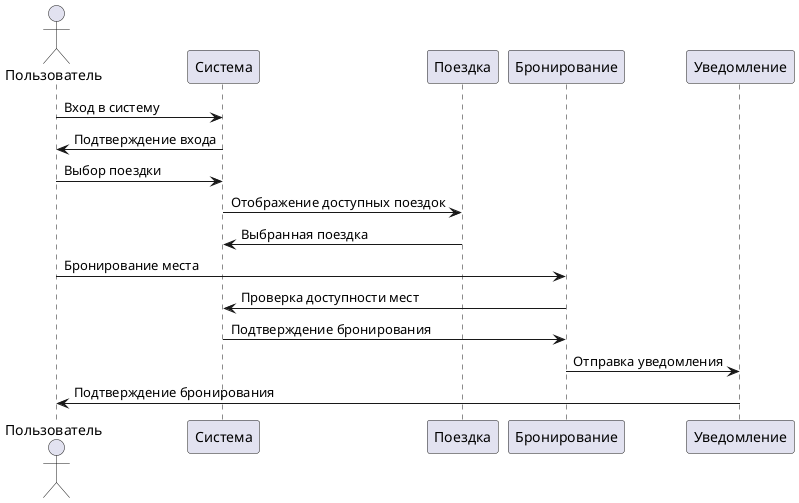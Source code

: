 @startuml
actor Пользователь
participant "Система" as Система
participant "Поездка" as Поездка
participant "Бронирование" as Бронирование
participant "Уведомление" as Уведомление

Пользователь -> Система: Вход в систему
Система -> Пользователь: Подтверждение входа
Пользователь -> Система: Выбор поездки
Система -> Поездка: Отображение доступных поездок
Поездка -> Система: Выбранная поездка
Пользователь -> Бронирование: Бронирование места
Бронирование -> Система: Проверка доступности мест
Система -> Бронирование: Подтверждение бронирования
Бронирование -> Уведомление: Отправка уведомления
Уведомление -> Пользователь: Подтверждение бронирования

@enduml
